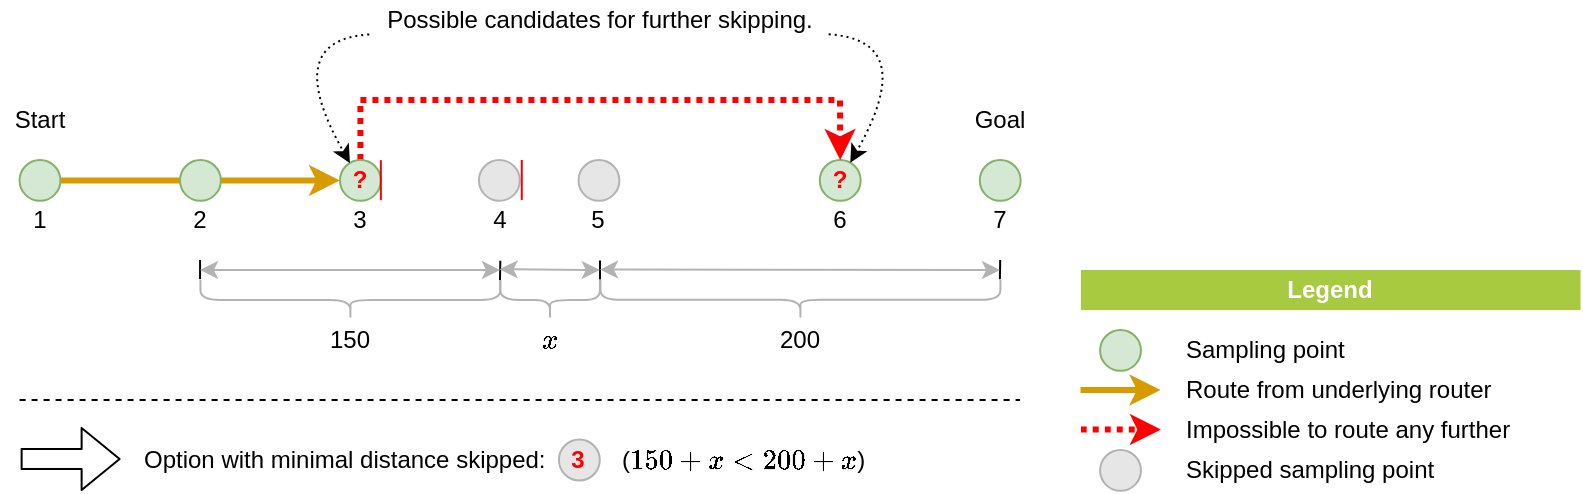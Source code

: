 <?xml version="1.0"?>
<mxfile version="13.5.4" pages="5">
  <diagram id="S3nRCfnGu6M0Nc9rXWi-" name="D">
    <mxGraphModel dx="2" dy="1" grid="1" gridSize="10" guides="1" tooltips="1" connect="1" arrows="1" fold="1" page="1" pageScale="1" pageWidth="1654" pageHeight="1169" math="1" shadow="0">
      <root>
        <mxCell id="hRlkgG475FMMmL4ePrYs-0"/>
        <mxCell id="hRlkgG475FMMmL4ePrYs-1" parent="hRlkgG475FMMmL4ePrYs-0"/>
        <mxCell id="hRlkgG475FMMmL4ePrYs-3" style="edgeStyle=orthogonalEdgeStyle;rounded=0;orthogonalLoop=1;jettySize=auto;html=1;strokeColor=#D79B00;strokeWidth=3;" parent="hRlkgG475FMMmL4ePrYs-1" source="hRlkgG475FMMmL4ePrYs-4" target="hRlkgG475FMMmL4ePrYs-20" edge="1">
          <mxGeometry relative="1" as="geometry">
            <mxPoint x="599.84" y="250" as="targetPoint"/>
          </mxGeometry>
        </mxCell>
        <mxCell id="hRlkgG475FMMmL4ePrYs-4" value="" style="ellipse;whiteSpace=wrap;html=1;aspect=fixed;fillColor=#d5e8d4;rotation=0;strokeColor=#82b366;" parent="hRlkgG475FMMmL4ePrYs-1" vertex="1">
          <mxGeometry x="509.79" y="240" width="20.42" height="20.42" as="geometry"/>
        </mxCell>
        <mxCell id="hRlkgG475FMMmL4ePrYs-6" value="" style="ellipse;whiteSpace=wrap;html=1;aspect=fixed;fillColor=#d5e8d4;strokeColor=#82b366;rotation=0;" parent="hRlkgG475FMMmL4ePrYs-1" vertex="1">
          <mxGeometry x="590" y="240" width="20.42" height="20.42" as="geometry"/>
        </mxCell>
        <mxCell id="hRlkgG475FMMmL4ePrYs-7" value="?" style="ellipse;whiteSpace=wrap;html=1;aspect=fixed;fillColor=#d5e8d4;strokeColor=#82b366;rotation=0;fontColor=#FF0000;fontStyle=1;" parent="hRlkgG475FMMmL4ePrYs-1" vertex="1">
          <mxGeometry x="909.9" y="240" width="20.42" height="20.42" as="geometry"/>
        </mxCell>
        <mxCell id="hRlkgG475FMMmL4ePrYs-8" value="" style="ellipse;whiteSpace=wrap;html=1;aspect=fixed;fillColor=#d5e8d4;strokeColor=#82b366;rotation=0;" parent="hRlkgG475FMMmL4ePrYs-1" vertex="1">
          <mxGeometry x="989.9" y="240" width="20.42" height="20.42" as="geometry"/>
        </mxCell>
        <mxCell id="hRlkgG475FMMmL4ePrYs-9" value="Start" style="text;html=1;strokeColor=none;fillColor=none;align=center;verticalAlign=middle;whiteSpace=wrap;rounded=0;" parent="hRlkgG475FMMmL4ePrYs-1" vertex="1">
          <mxGeometry x="500.0" y="210" width="40" height="20" as="geometry"/>
        </mxCell>
        <mxCell id="hRlkgG475FMMmL4ePrYs-10" value="Goal" style="text;html=1;strokeColor=none;fillColor=none;align=center;verticalAlign=middle;whiteSpace=wrap;rounded=0;" parent="hRlkgG475FMMmL4ePrYs-1" vertex="1">
          <mxGeometry x="980.11" y="210" width="40" height="20" as="geometry"/>
        </mxCell>
        <mxCell id="hRlkgG475FMMmL4ePrYs-11" value="1" style="text;html=1;strokeColor=none;fillColor=none;align=center;verticalAlign=middle;whiteSpace=wrap;rounded=0;" parent="hRlkgG475FMMmL4ePrYs-1" vertex="1">
          <mxGeometry x="500.0" y="260.42" width="40" height="20" as="geometry"/>
        </mxCell>
        <mxCell id="hRlkgG475FMMmL4ePrYs-12" value="2" style="text;html=1;strokeColor=none;fillColor=none;align=center;verticalAlign=middle;whiteSpace=wrap;rounded=0;" parent="hRlkgG475FMMmL4ePrYs-1" vertex="1">
          <mxGeometry x="580.21" y="260.42" width="40" height="20" as="geometry"/>
        </mxCell>
        <mxCell id="hRlkgG475FMMmL4ePrYs-13" value="3" style="text;html=1;strokeColor=none;fillColor=none;align=center;verticalAlign=middle;whiteSpace=wrap;rounded=0;" parent="hRlkgG475FMMmL4ePrYs-1" vertex="1">
          <mxGeometry x="660.21" y="260.42" width="40" height="20" as="geometry"/>
        </mxCell>
        <mxCell id="hRlkgG475FMMmL4ePrYs-14" value="4&lt;span style=&quot;color: rgba(0 , 0 , 0 , 0) ; font-family: monospace ; font-size: 0px&quot;&gt;%3CmxGraphModel%3E%3Croot%3E%3CmxCell%20id%3D%220%22%2F%3E%3CmxCell%20id%3D%221%22%20parent%3D%220%22%2F%3E%3CmxCell%20id%3D%222%22%20value%3D%221%22%20style%3D%22text%3Bhtml%3D1%3BstrokeColor%3Dnone%3BfillColor%3Dnone%3Balign%3Dcenter%3BverticalAlign%3Dmiddle%3BwhiteSpace%3Dwrap%3Brounded%3D0%3B%22%20vertex%3D%221%22%20parent%3D%221%22%3E%3CmxGeometry%20x%3D%22500%22%20y%3D%22370.42%22%20width%3D%2240%22%20height%3D%2220%22%20as%3D%22geometry%22%2F%3E%3C%2FmxCell%3E%3C%2Froot%3E%3C%2FmxGraphModel%3E&lt;/span&gt;" style="text;html=1;strokeColor=none;fillColor=none;align=center;verticalAlign=middle;whiteSpace=wrap;rounded=0;" parent="hRlkgG475FMMmL4ePrYs-1" vertex="1">
          <mxGeometry x="729.79" y="260.42" width="40" height="20" as="geometry"/>
        </mxCell>
        <mxCell id="hRlkgG475FMMmL4ePrYs-15" value="5" style="text;html=1;strokeColor=none;fillColor=none;align=center;verticalAlign=middle;whiteSpace=wrap;rounded=0;" parent="hRlkgG475FMMmL4ePrYs-1" vertex="1">
          <mxGeometry x="779.32" y="260.42" width="40" height="20" as="geometry"/>
        </mxCell>
        <mxCell id="hRlkgG475FMMmL4ePrYs-16" value="6" style="text;html=1;strokeColor=none;fillColor=none;align=center;verticalAlign=middle;whiteSpace=wrap;rounded=0;" parent="hRlkgG475FMMmL4ePrYs-1" vertex="1">
          <mxGeometry x="900.11" y="260.42" width="40" height="20" as="geometry"/>
        </mxCell>
        <mxCell id="hRlkgG475FMMmL4ePrYs-17" value="7" style="text;html=1;strokeColor=none;fillColor=none;align=center;verticalAlign=middle;whiteSpace=wrap;rounded=0;" parent="hRlkgG475FMMmL4ePrYs-1" vertex="1">
          <mxGeometry x="980.11" y="260.42" width="40" height="20" as="geometry"/>
        </mxCell>
        <mxCell id="hRlkgG475FMMmL4ePrYs-19" style="edgeStyle=orthogonalEdgeStyle;rounded=0;orthogonalLoop=1;jettySize=auto;html=1;strokeColor=#FF0000;strokeWidth=3;fontColor=#000000;dashed=1;dashPattern=1 1;" parent="hRlkgG475FMMmL4ePrYs-1" source="hRlkgG475FMMmL4ePrYs-20" target="hRlkgG475FMMmL4ePrYs-7" edge="1">
          <mxGeometry relative="1" as="geometry">
            <Array as="points">
              <mxPoint x="680" y="210"/>
              <mxPoint x="920" y="210"/>
            </Array>
          </mxGeometry>
        </mxCell>
        <mxCell id="hRlkgG475FMMmL4ePrYs-20" value="?" style="ellipse;whiteSpace=wrap;html=1;aspect=fixed;fillColor=#d5e8d4;strokeColor=#82b366;rotation=0;fontStyle=1;fontColor=#FF0000;" parent="hRlkgG475FMMmL4ePrYs-1" vertex="1">
          <mxGeometry x="670" y="240" width="20.42" height="20.42" as="geometry"/>
        </mxCell>
        <mxCell id="hRlkgG475FMMmL4ePrYs-21" value="" style="ellipse;whiteSpace=wrap;html=1;aspect=fixed;fillColor=#E6E6E6;strokeColor=#B3B3B3;rotation=0;" parent="hRlkgG475FMMmL4ePrYs-1" vertex="1">
          <mxGeometry x="789.27" y="240" width="20.42" height="20.42" as="geometry"/>
        </mxCell>
        <mxCell id="hRlkgG475FMMmL4ePrYs-22" value="" style="ellipse;whiteSpace=wrap;html=1;aspect=fixed;rotation=0;fillColor=#E6E6E6;strokeColor=#B3B3B3;" parent="hRlkgG475FMMmL4ePrYs-1" vertex="1">
          <mxGeometry x="739.48" y="240" width="20.42" height="20.42" as="geometry"/>
        </mxCell>
        <mxCell id="hRlkgG475FMMmL4ePrYs-23" value="" style="shape=curlyBracket;whiteSpace=wrap;html=1;rounded=1;rotation=-90;strokeColor=#B3B3B3;" parent="hRlkgG475FMMmL4ePrYs-1" vertex="1">
          <mxGeometry x="665.21" y="235" width="20" height="150" as="geometry"/>
        </mxCell>
        <mxCell id="hRlkgG475FMMmL4ePrYs-24" value="" style="shape=curlyBracket;whiteSpace=wrap;html=1;rounded=1;rotation=-90;size=0.506;strokeColor=#B3B3B3;" parent="hRlkgG475FMMmL4ePrYs-1" vertex="1">
          <mxGeometry x="890.21" y="210" width="20" height="200" as="geometry"/>
        </mxCell>
        <mxCell id="hRlkgG475FMMmL4ePrYs-26" value="150" style="text;html=1;strokeColor=none;fillColor=none;align=center;verticalAlign=middle;whiteSpace=wrap;rounded=0;fontColor=#000000;" parent="hRlkgG475FMMmL4ePrYs-1" vertex="1">
          <mxGeometry x="655.21" y="320" width="40" height="20" as="geometry"/>
        </mxCell>
        <mxCell id="hRlkgG475FMMmL4ePrYs-27" value="200" style="text;html=1;strokeColor=none;fillColor=none;align=center;verticalAlign=middle;whiteSpace=wrap;rounded=0;fontColor=#000000;" parent="hRlkgG475FMMmL4ePrYs-1" vertex="1">
          <mxGeometry x="880.21" y="320" width="40" height="20" as="geometry"/>
        </mxCell>
        <mxCell id="hRlkgG475FMMmL4ePrYs-30" value="" style="endArrow=none;html=1;strokeWidth=1;fontColor=#82B366;" parent="hRlkgG475FMMmL4ePrYs-1" edge="1">
          <mxGeometry width="50" height="50" relative="1" as="geometry">
            <mxPoint x="600.04" y="299.58" as="sourcePoint"/>
            <mxPoint x="600.04" y="290.0" as="targetPoint"/>
          </mxGeometry>
        </mxCell>
        <mxCell id="hRlkgG475FMMmL4ePrYs-31" value="" style="endArrow=none;html=1;strokeWidth=1;fontColor=#82B366;" parent="hRlkgG475FMMmL4ePrYs-1" edge="1">
          <mxGeometry width="50" height="50" relative="1" as="geometry">
            <mxPoint x="750.0" y="300" as="sourcePoint"/>
            <mxPoint x="750.16" y="290.42" as="targetPoint"/>
          </mxGeometry>
        </mxCell>
        <mxCell id="hRlkgG475FMMmL4ePrYs-32" value="" style="endArrow=classic;startArrow=classic;html=1;strokeWidth=1;fontColor=#82B366;entryX=0;entryY=0.5;entryDx=0;entryDy=0;strokeColor=#B3B3B3;" parent="hRlkgG475FMMmL4ePrYs-1" edge="1">
          <mxGeometry width="50" height="50" relative="1" as="geometry">
            <mxPoint x="600" y="295" as="sourcePoint"/>
            <mxPoint x="750.0" y="295" as="targetPoint"/>
          </mxGeometry>
        </mxCell>
        <mxCell id="hRlkgG475FMMmL4ePrYs-33" value="" style="endArrow=none;html=1;strokeWidth=1;fontColor=#82B366;" parent="hRlkgG475FMMmL4ePrYs-1" edge="1">
          <mxGeometry width="50" height="50" relative="1" as="geometry">
            <mxPoint x="800.0" y="299.79" as="sourcePoint"/>
            <mxPoint x="800.0" y="290.21" as="targetPoint"/>
          </mxGeometry>
        </mxCell>
        <mxCell id="hRlkgG475FMMmL4ePrYs-34" value="" style="endArrow=none;html=1;strokeWidth=1;fontColor=#82B366;" parent="hRlkgG475FMMmL4ePrYs-1" edge="1">
          <mxGeometry width="50" height="50" relative="1" as="geometry">
            <mxPoint x="999.94" y="299.58" as="sourcePoint"/>
            <mxPoint x="1000.1" y="290.0" as="targetPoint"/>
          </mxGeometry>
        </mxCell>
        <mxCell id="hRlkgG475FMMmL4ePrYs-35" value="" style="endArrow=classic;startArrow=classic;html=1;strokeWidth=1;fontColor=#82B366;exitX=1;exitY=0.5;exitDx=0;exitDy=0;strokeColor=#B3B3B3;" parent="hRlkgG475FMMmL4ePrYs-1" edge="1">
          <mxGeometry width="50" height="50" relative="1" as="geometry">
            <mxPoint x="800.0" y="294.79" as="sourcePoint"/>
            <mxPoint x="1000" y="295" as="targetPoint"/>
          </mxGeometry>
        </mxCell>
        <mxCell id="hRlkgG475FMMmL4ePrYs-67" value="&lt;b&gt;Legend&lt;/b&gt;" style="text;html=1;strokeColor=none;align=center;verticalAlign=middle;whiteSpace=wrap;rounded=0;fillColor=#a8ca40;fontColor=#FFFFFF;" parent="hRlkgG475FMMmL4ePrYs-1" vertex="1">
          <mxGeometry x="1040.47" y="295" width="249.79" height="20" as="geometry"/>
        </mxCell>
        <mxCell id="hRlkgG475FMMmL4ePrYs-69" value="Skipped sampling point" style="text;html=1;strokeColor=none;fillColor=none;align=left;verticalAlign=middle;whiteSpace=wrap;rounded=0;" parent="hRlkgG475FMMmL4ePrYs-1" vertex="1">
          <mxGeometry x="1090.89" y="385" width="180" height="20" as="geometry"/>
        </mxCell>
        <mxCell id="hRlkgG475FMMmL4ePrYs-71" value="" style="ellipse;whiteSpace=wrap;html=1;aspect=fixed;fillColor=#d5e8d4;strokeColor=#82b366;rotation=0;" parent="hRlkgG475FMMmL4ePrYs-1" vertex="1">
          <mxGeometry x="1050.05" y="325" width="20.42" height="20.42" as="geometry"/>
        </mxCell>
        <mxCell id="hRlkgG475FMMmL4ePrYs-72" value="Sampling point" style="text;html=1;strokeColor=none;fillColor=none;align=left;verticalAlign=middle;whiteSpace=wrap;rounded=0;" parent="hRlkgG475FMMmL4ePrYs-1" vertex="1">
          <mxGeometry x="1090.89" y="325" width="180" height="20" as="geometry"/>
        </mxCell>
        <mxCell id="hRlkgG475FMMmL4ePrYs-75" value="" style="ellipse;whiteSpace=wrap;html=1;aspect=fixed;fillColor=#E6E6E6;strokeColor=#B3B3B3;rotation=0;" parent="hRlkgG475FMMmL4ePrYs-1" vertex="1">
          <mxGeometry x="1050.05" y="385" width="20.42" height="20.42" as="geometry"/>
        </mxCell>
        <mxCell id="hRlkgG475FMMmL4ePrYs-76" value="" style="curved=1;html=1;strokeColor=#D79B00;fontColor=#000000;fontSize=11;rounded=0;strokeWidth=3;" parent="hRlkgG475FMMmL4ePrYs-1" edge="1">
          <mxGeometry width="50" height="50" relative="1" as="geometry">
            <mxPoint x="1040.26" y="355" as="sourcePoint"/>
            <mxPoint x="1080.26" y="355" as="targetPoint"/>
            <Array as="points"/>
          </mxGeometry>
        </mxCell>
        <mxCell id="hRlkgG475FMMmL4ePrYs-77" value="&lt;span style=&quot;text-align: right&quot;&gt;Route from underlying router&lt;/span&gt;" style="text;html=1;strokeColor=none;fillColor=none;align=left;verticalAlign=middle;whiteSpace=wrap;rounded=0;" parent="hRlkgG475FMMmL4ePrYs-1" vertex="1">
          <mxGeometry x="1090.89" y="345" width="178.95" height="20" as="geometry"/>
        </mxCell>
        <mxCell id="kNKuCLrK6PWViYBOYwXS-0" value="" style="endArrow=none;html=1;strokeWidth=1;fontColor=#82B366;strokeColor=#FF0000;" parent="hRlkgG475FMMmL4ePrYs-1" edge="1">
          <mxGeometry width="50" height="50" relative="1" as="geometry">
            <mxPoint x="760.89" y="240" as="sourcePoint"/>
            <mxPoint x="760.89" y="260" as="targetPoint"/>
          </mxGeometry>
        </mxCell>
        <mxCell id="ZAwPIXy1RzxdE9BKzTbi-0" value="" style="endArrow=none;html=1;strokeWidth=1;fontColor=#82B366;strokeColor=#FF0000;" parent="hRlkgG475FMMmL4ePrYs-1" edge="1">
          <mxGeometry width="50" height="50" relative="1" as="geometry">
            <mxPoint x="690.42" y="240.05" as="sourcePoint"/>
            <mxPoint x="690.42" y="260.05" as="targetPoint"/>
          </mxGeometry>
        </mxCell>
        <mxCell id="RDTNA0ucT_NHHnnButis-0" value="&lt;font&gt;Option with minimal distance skipped:&lt;/font&gt;" style="text;html=1;strokeColor=none;fillColor=none;align=left;verticalAlign=middle;whiteSpace=wrap;rounded=0;" parent="hRlkgG475FMMmL4ePrYs-1" vertex="1">
          <mxGeometry x="570.1" y="380" width="210" height="20" as="geometry"/>
        </mxCell>
        <mxCell id="RDTNA0ucT_NHHnnButis-1" value="" style="endArrow=none;html=1;dashed=1;" parent="hRlkgG475FMMmL4ePrYs-1" edge="1">
          <mxGeometry width="50" height="50" relative="1" as="geometry">
            <mxPoint x="509.79" y="360" as="sourcePoint"/>
            <mxPoint x="1010" y="360" as="targetPoint"/>
          </mxGeometry>
        </mxCell>
        <mxCell id="RDTNA0ucT_NHHnnButis-2" value="" style="shape=flexArrow;endArrow=classic;html=1;fontColor=#000000;" parent="hRlkgG475FMMmL4ePrYs-1" edge="1">
          <mxGeometry width="50" height="50" relative="1" as="geometry">
            <mxPoint x="510.31" y="389.5" as="sourcePoint"/>
            <mxPoint x="560.31" y="389.5" as="targetPoint"/>
          </mxGeometry>
        </mxCell>
        <mxCell id="RDTNA0ucT_NHHnnButis-3" value="&lt;font&gt;(`150 + x &amp;lt; 200 + x`)&lt;/font&gt;" style="text;html=1;strokeColor=none;fillColor=none;align=left;verticalAlign=middle;whiteSpace=wrap;rounded=0;" parent="hRlkgG475FMMmL4ePrYs-1" vertex="1">
          <mxGeometry x="809.48" y="380.42" width="140.62" height="20" as="geometry"/>
        </mxCell>
        <mxCell id="RDTNA0ucT_NHHnnButis-4" value="3" style="ellipse;whiteSpace=wrap;html=1;aspect=fixed;fillColor=#E6E6E6;strokeColor=#B3B3B3;rotation=0;fontStyle=1;fontColor=#FF0000;" parent="hRlkgG475FMMmL4ePrYs-1" vertex="1">
          <mxGeometry x="779.47" y="379.79" width="20.42" height="20.42" as="geometry"/>
        </mxCell>
        <mxCell id="nQwUPmTjr-5Dt264yZNX-0" value="" style="curved=1;html=1;strokeColor=#FF0000;fontColor=#000000;fontSize=11;rounded=0;strokeWidth=3;dashed=1;dashPattern=1 1;" parent="hRlkgG475FMMmL4ePrYs-1" edge="1">
          <mxGeometry width="50" height="50" relative="1" as="geometry">
            <mxPoint x="1040.47" y="374.79" as="sourcePoint"/>
            <mxPoint x="1080.47" y="374.79" as="targetPoint"/>
            <Array as="points"/>
          </mxGeometry>
        </mxCell>
        <mxCell id="nQwUPmTjr-5Dt264yZNX-1" value="&lt;span style=&quot;text-align: right&quot;&gt;Impossible to route any further&lt;/span&gt;" style="text;html=1;strokeColor=none;fillColor=none;align=left;verticalAlign=middle;whiteSpace=wrap;rounded=0;" parent="hRlkgG475FMMmL4ePrYs-1" vertex="1">
          <mxGeometry x="1091.1" y="364.79" width="169.16" height="20" as="geometry"/>
        </mxCell>
        <mxCell id="Ni-zQjHoiN5XFygnb0WS-0" style="edgeStyle=none;curved=1;orthogonalLoop=1;jettySize=auto;html=1;dashed=1;dashPattern=1 2;strokeWidth=1;fontColor=#82B366;" parent="hRlkgG475FMMmL4ePrYs-1" source="Ni-zQjHoiN5XFygnb0WS-1" edge="1">
          <mxGeometry relative="1" as="geometry">
            <mxPoint x="674.957" y="241.505" as="targetPoint"/>
            <Array as="points">
              <mxPoint x="640" y="180"/>
            </Array>
          </mxGeometry>
        </mxCell>
        <mxCell id="Ni-zQjHoiN5XFygnb0WS-1" value="Possible candidates for further skipping." style="text;html=1;strokeColor=none;fillColor=none;align=center;verticalAlign=middle;whiteSpace=wrap;rounded=0;" parent="hRlkgG475FMMmL4ePrYs-1" vertex="1">
          <mxGeometry x="684.64" y="160.0" width="229.68" height="20" as="geometry"/>
        </mxCell>
        <mxCell id="Ni-zQjHoiN5XFygnb0WS-2" value="" style="curved=1;endArrow=classic;html=1;strokeWidth=1;fontColor=#82B366;dashed=1;dashPattern=1 2;" parent="hRlkgG475FMMmL4ePrYs-1" source="Ni-zQjHoiN5XFygnb0WS-1" target="hRlkgG475FMMmL4ePrYs-7" edge="1">
          <mxGeometry width="50" height="50" relative="1" as="geometry">
            <mxPoint x="744.953" y="80.0" as="sourcePoint"/>
            <mxPoint x="805.858" y="242.287" as="targetPoint"/>
            <Array as="points">
              <mxPoint x="960" y="180"/>
            </Array>
          </mxGeometry>
        </mxCell>
        <mxCell id="C_zPDJ68dvde2gaho0Wl-0" value="" style="endArrow=classic;startArrow=classic;html=1;strokeWidth=1;fontColor=#82B366;strokeColor=#B3B3B3;" parent="hRlkgG475FMMmL4ePrYs-1" edge="1">
          <mxGeometry width="50" height="50" relative="1" as="geometry">
            <mxPoint x="749.79" y="294.61" as="sourcePoint"/>
            <mxPoint x="799.89" y="295.03" as="targetPoint"/>
          </mxGeometry>
        </mxCell>
        <mxCell id="C_zPDJ68dvde2gaho0Wl-1" value="" style="shape=curlyBracket;whiteSpace=wrap;html=1;rounded=1;rotation=-90;strokeColor=#B3B3B3;" parent="hRlkgG475FMMmL4ePrYs-1" vertex="1">
          <mxGeometry x="765.01" y="285.07" width="20" height="49.93" as="geometry"/>
        </mxCell>
        <mxCell id="C_zPDJ68dvde2gaho0Wl-2" value="&lt;font&gt;`x`&lt;/font&gt;" style="text;html=1;strokeColor=none;fillColor=none;align=center;verticalAlign=middle;whiteSpace=wrap;rounded=0;" parent="hRlkgG475FMMmL4ePrYs-1" vertex="1">
          <mxGeometry x="759.86" y="320.0" width="30.3" height="20" as="geometry"/>
        </mxCell>
      </root>
    </mxGraphModel>
  </diagram>
</mxfile>
